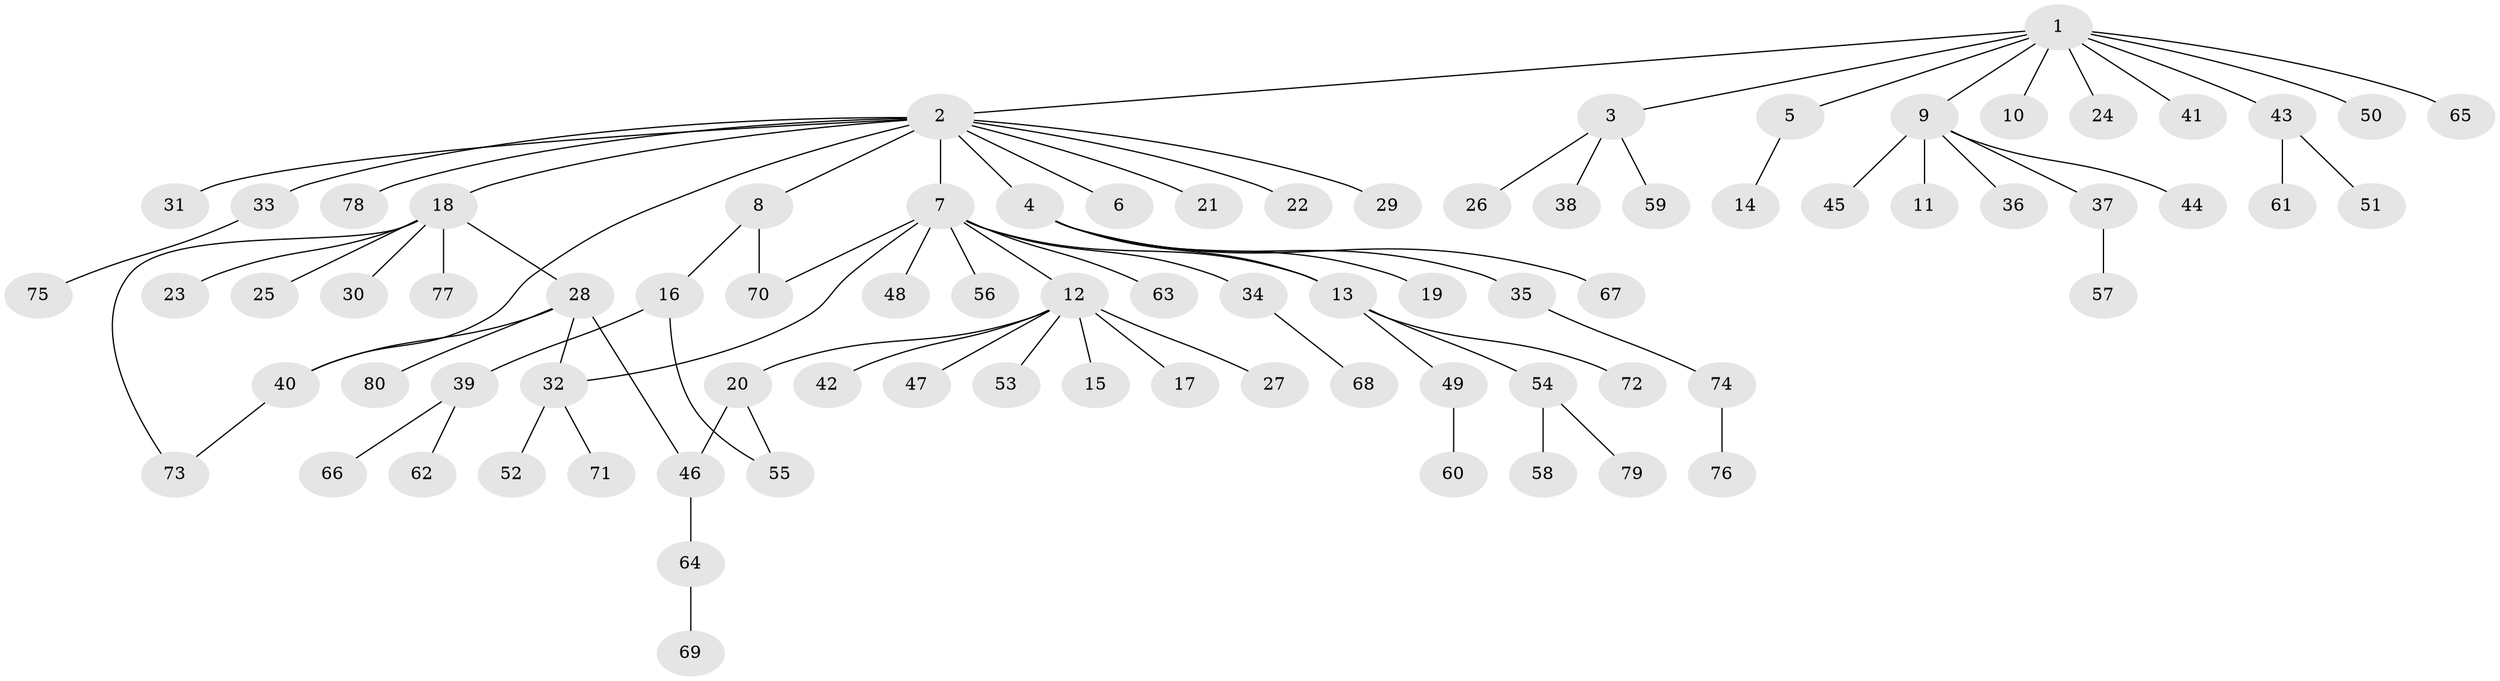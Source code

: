 // coarse degree distribution, {1: 0.56, 7: 0.04, 5: 0.08, 3: 0.16, 9: 0.04, 2: 0.08, 4: 0.04}
// Generated by graph-tools (version 1.1) at 2025/36/03/04/25 23:36:57]
// undirected, 80 vertices, 86 edges
graph export_dot {
  node [color=gray90,style=filled];
  1;
  2;
  3;
  4;
  5;
  6;
  7;
  8;
  9;
  10;
  11;
  12;
  13;
  14;
  15;
  16;
  17;
  18;
  19;
  20;
  21;
  22;
  23;
  24;
  25;
  26;
  27;
  28;
  29;
  30;
  31;
  32;
  33;
  34;
  35;
  36;
  37;
  38;
  39;
  40;
  41;
  42;
  43;
  44;
  45;
  46;
  47;
  48;
  49;
  50;
  51;
  52;
  53;
  54;
  55;
  56;
  57;
  58;
  59;
  60;
  61;
  62;
  63;
  64;
  65;
  66;
  67;
  68;
  69;
  70;
  71;
  72;
  73;
  74;
  75;
  76;
  77;
  78;
  79;
  80;
  1 -- 2;
  1 -- 3;
  1 -- 5;
  1 -- 9;
  1 -- 10;
  1 -- 24;
  1 -- 41;
  1 -- 43;
  1 -- 50;
  1 -- 65;
  2 -- 4;
  2 -- 6;
  2 -- 7;
  2 -- 8;
  2 -- 18;
  2 -- 21;
  2 -- 22;
  2 -- 29;
  2 -- 31;
  2 -- 33;
  2 -- 40;
  2 -- 78;
  3 -- 26;
  3 -- 38;
  3 -- 59;
  4 -- 13;
  4 -- 19;
  4 -- 35;
  4 -- 67;
  5 -- 14;
  7 -- 12;
  7 -- 13;
  7 -- 32;
  7 -- 34;
  7 -- 48;
  7 -- 56;
  7 -- 63;
  7 -- 70;
  8 -- 16;
  8 -- 70;
  9 -- 11;
  9 -- 36;
  9 -- 37;
  9 -- 44;
  9 -- 45;
  12 -- 15;
  12 -- 17;
  12 -- 20;
  12 -- 27;
  12 -- 42;
  12 -- 47;
  12 -- 53;
  13 -- 49;
  13 -- 54;
  13 -- 72;
  16 -- 39;
  16 -- 55;
  18 -- 23;
  18 -- 25;
  18 -- 28;
  18 -- 30;
  18 -- 73;
  18 -- 77;
  20 -- 46;
  20 -- 55;
  28 -- 32;
  28 -- 40;
  28 -- 46;
  28 -- 80;
  32 -- 52;
  32 -- 71;
  33 -- 75;
  34 -- 68;
  35 -- 74;
  37 -- 57;
  39 -- 62;
  39 -- 66;
  40 -- 73;
  43 -- 51;
  43 -- 61;
  46 -- 64;
  49 -- 60;
  54 -- 58;
  54 -- 79;
  64 -- 69;
  74 -- 76;
}
